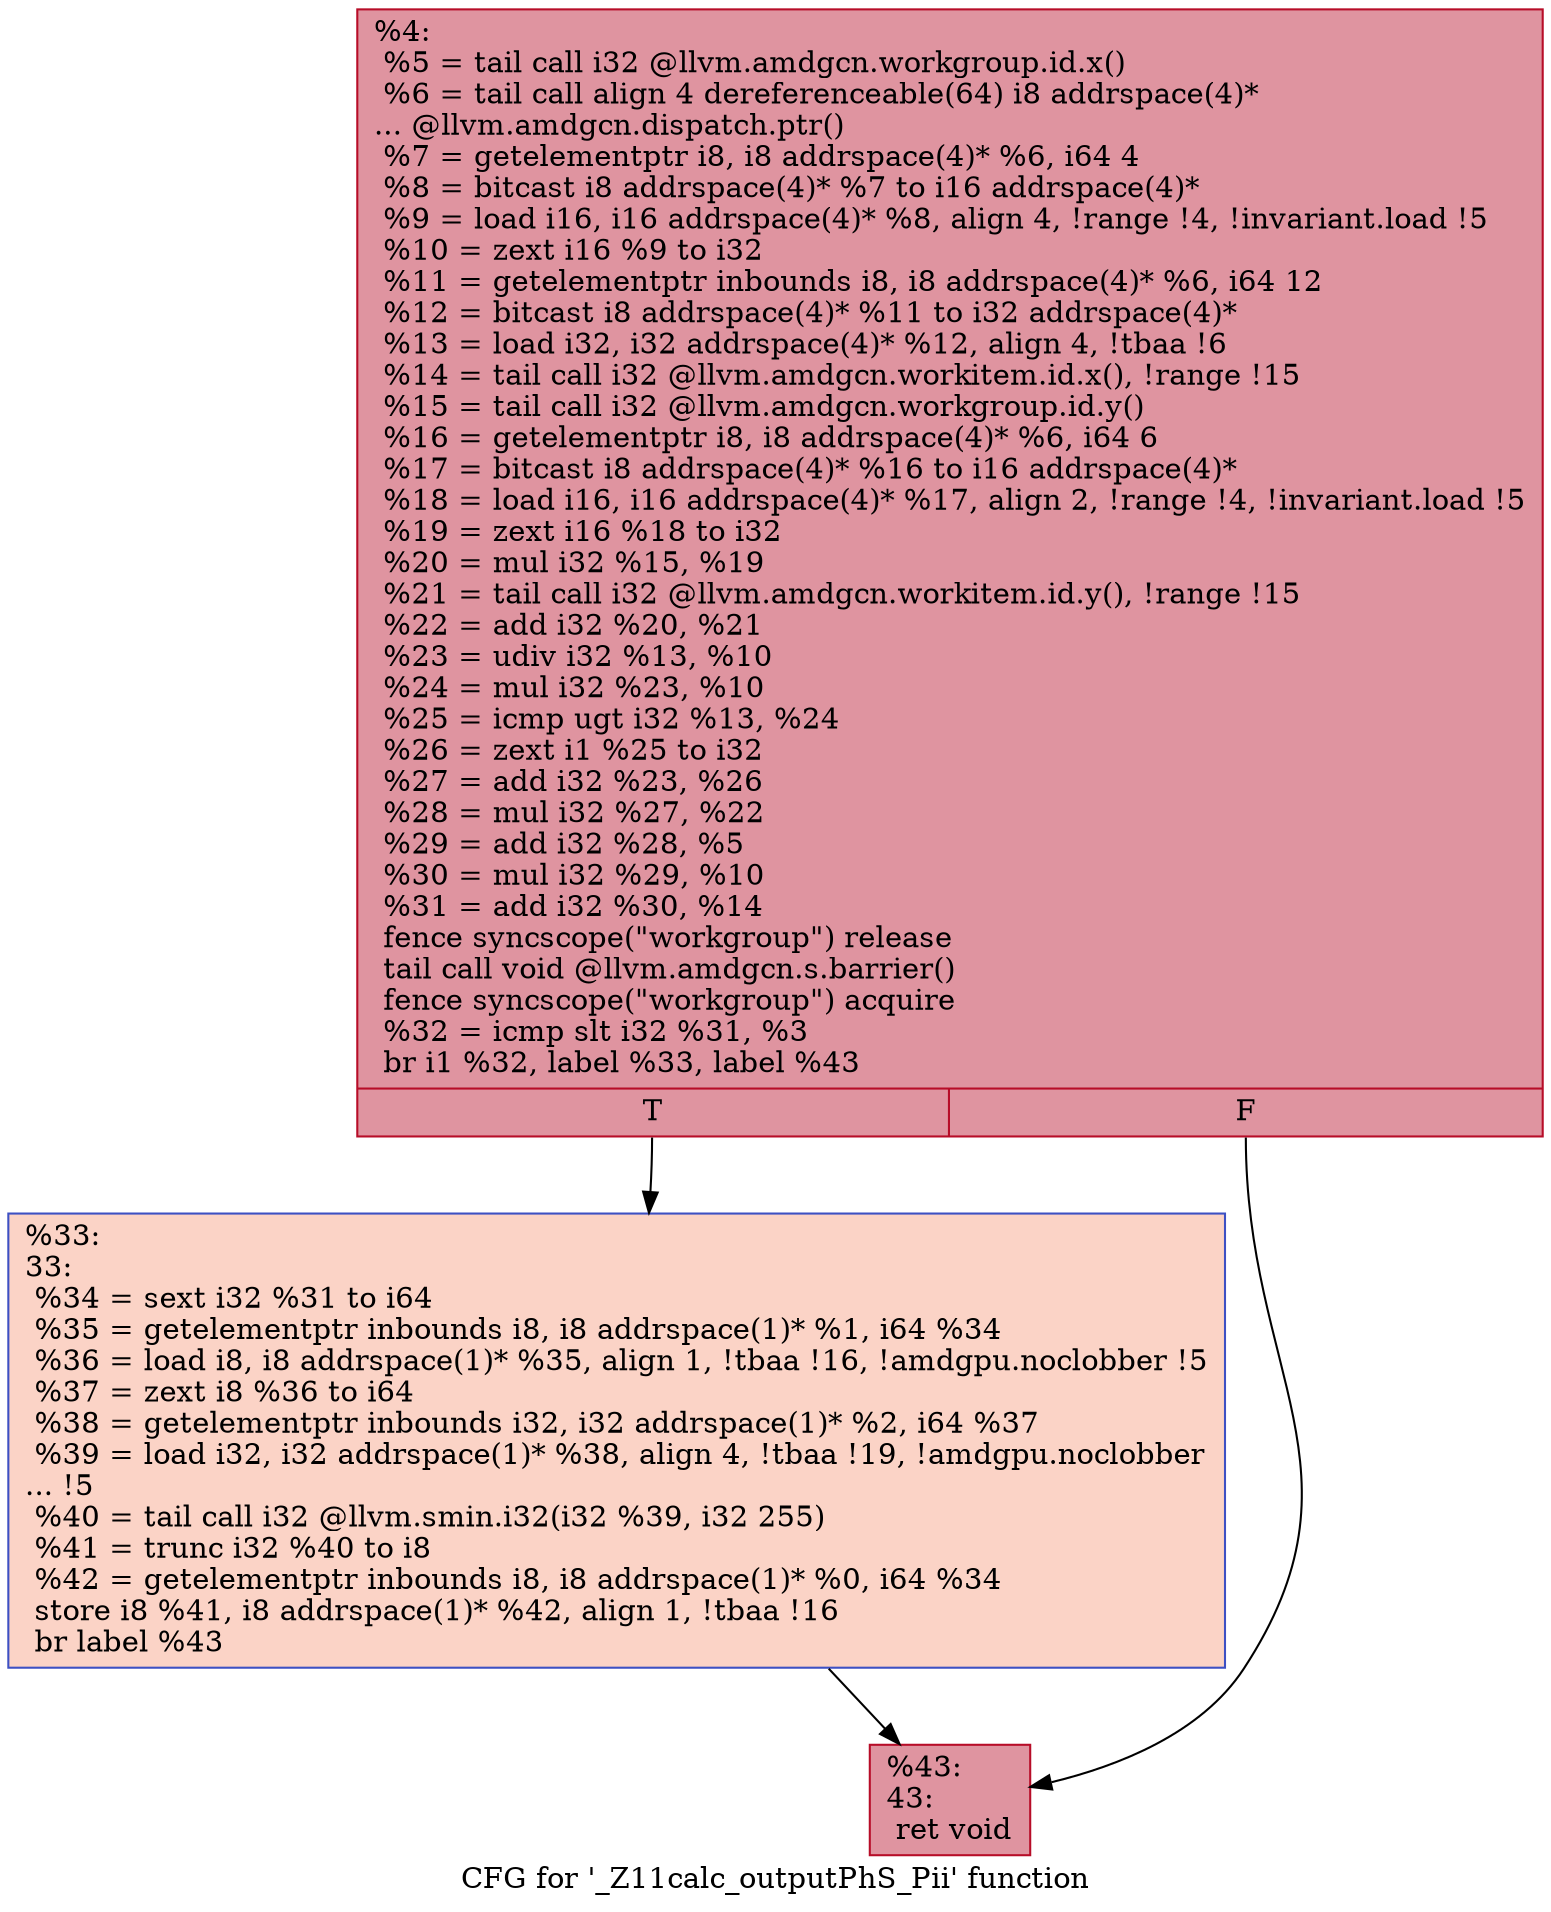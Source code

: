 digraph "CFG for '_Z11calc_outputPhS_Pii' function" {
	label="CFG for '_Z11calc_outputPhS_Pii' function";

	Node0x52fb8f0 [shape=record,color="#b70d28ff", style=filled, fillcolor="#b70d2870",label="{%4:\l  %5 = tail call i32 @llvm.amdgcn.workgroup.id.x()\l  %6 = tail call align 4 dereferenceable(64) i8 addrspace(4)*\l... @llvm.amdgcn.dispatch.ptr()\l  %7 = getelementptr i8, i8 addrspace(4)* %6, i64 4\l  %8 = bitcast i8 addrspace(4)* %7 to i16 addrspace(4)*\l  %9 = load i16, i16 addrspace(4)* %8, align 4, !range !4, !invariant.load !5\l  %10 = zext i16 %9 to i32\l  %11 = getelementptr inbounds i8, i8 addrspace(4)* %6, i64 12\l  %12 = bitcast i8 addrspace(4)* %11 to i32 addrspace(4)*\l  %13 = load i32, i32 addrspace(4)* %12, align 4, !tbaa !6\l  %14 = tail call i32 @llvm.amdgcn.workitem.id.x(), !range !15\l  %15 = tail call i32 @llvm.amdgcn.workgroup.id.y()\l  %16 = getelementptr i8, i8 addrspace(4)* %6, i64 6\l  %17 = bitcast i8 addrspace(4)* %16 to i16 addrspace(4)*\l  %18 = load i16, i16 addrspace(4)* %17, align 2, !range !4, !invariant.load !5\l  %19 = zext i16 %18 to i32\l  %20 = mul i32 %15, %19\l  %21 = tail call i32 @llvm.amdgcn.workitem.id.y(), !range !15\l  %22 = add i32 %20, %21\l  %23 = udiv i32 %13, %10\l  %24 = mul i32 %23, %10\l  %25 = icmp ugt i32 %13, %24\l  %26 = zext i1 %25 to i32\l  %27 = add i32 %23, %26\l  %28 = mul i32 %27, %22\l  %29 = add i32 %28, %5\l  %30 = mul i32 %29, %10\l  %31 = add i32 %30, %14\l  fence syncscope(\"workgroup\") release\l  tail call void @llvm.amdgcn.s.barrier()\l  fence syncscope(\"workgroup\") acquire\l  %32 = icmp slt i32 %31, %3\l  br i1 %32, label %33, label %43\l|{<s0>T|<s1>F}}"];
	Node0x52fb8f0:s0 -> Node0x52fdbc0;
	Node0x52fb8f0:s1 -> Node0x52fdc50;
	Node0x52fdbc0 [shape=record,color="#3d50c3ff", style=filled, fillcolor="#f59c7d70",label="{%33:\l33:                                               \l  %34 = sext i32 %31 to i64\l  %35 = getelementptr inbounds i8, i8 addrspace(1)* %1, i64 %34\l  %36 = load i8, i8 addrspace(1)* %35, align 1, !tbaa !16, !amdgpu.noclobber !5\l  %37 = zext i8 %36 to i64\l  %38 = getelementptr inbounds i32, i32 addrspace(1)* %2, i64 %37\l  %39 = load i32, i32 addrspace(1)* %38, align 4, !tbaa !19, !amdgpu.noclobber\l... !5\l  %40 = tail call i32 @llvm.smin.i32(i32 %39, i32 255)\l  %41 = trunc i32 %40 to i8\l  %42 = getelementptr inbounds i8, i8 addrspace(1)* %0, i64 %34\l  store i8 %41, i8 addrspace(1)* %42, align 1, !tbaa !16\l  br label %43\l}"];
	Node0x52fdbc0 -> Node0x52fdc50;
	Node0x52fdc50 [shape=record,color="#b70d28ff", style=filled, fillcolor="#b70d2870",label="{%43:\l43:                                               \l  ret void\l}"];
}
